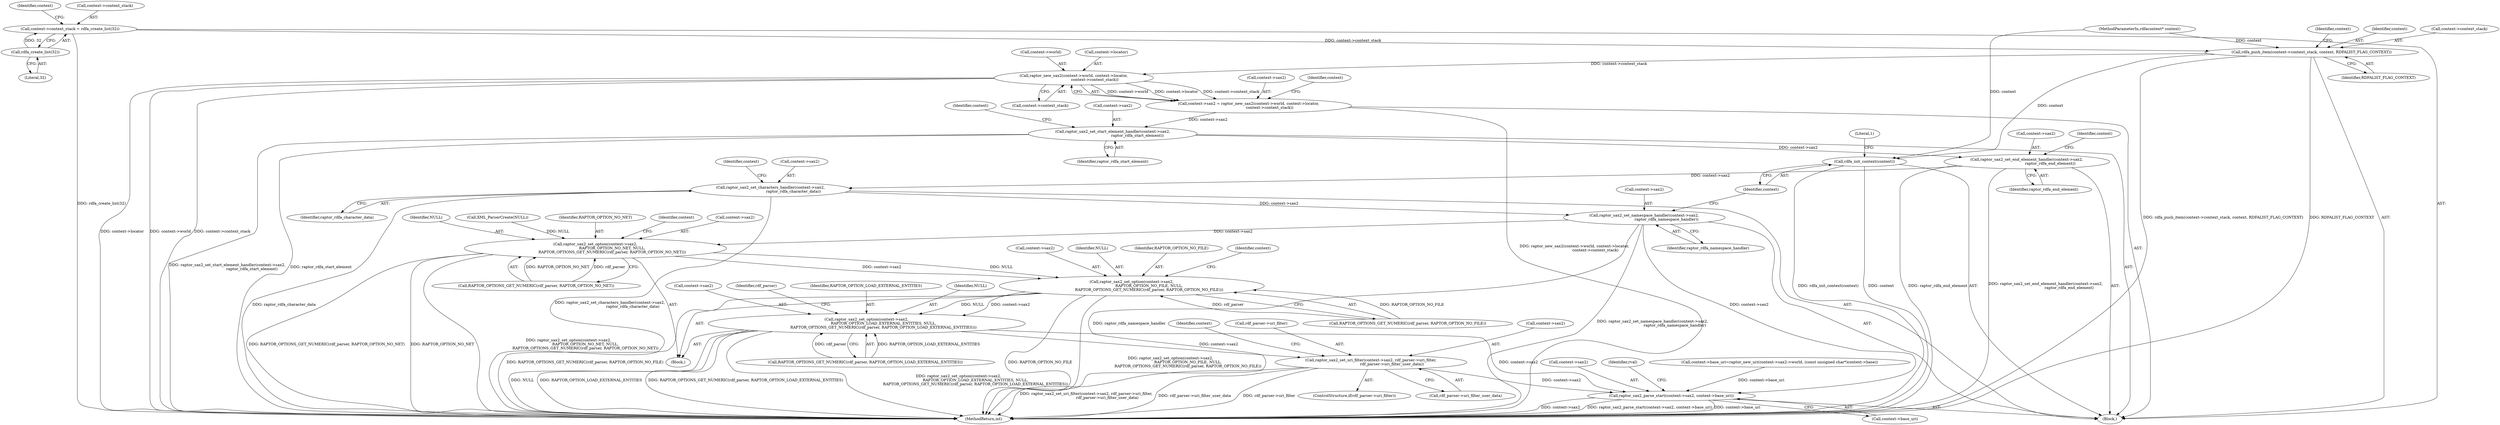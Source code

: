 digraph "0_raptor_a676f235309a59d4aa78eeffd2574ae5d341fcb0@API" {
"1000145" [label="(Call,context->context_stack = rdfa_create_list(32))"];
"1000149" [label="(Call,rdfa_create_list(32))"];
"1000151" [label="(Call,rdfa_push_item(context->context_stack, context, RDFALIST_FLAG_CONTEXT))"];
"1000161" [label="(Call,raptor_new_sax2(context->world, context->locator,\n                                   context->context_stack))"];
"1000157" [label="(Call,context->sax2 = raptor_new_sax2(context->world, context->locator,\n                                   context->context_stack))"];
"1000171" [label="(Call,raptor_sax2_set_start_element_handler(context->sax2,\n                                         raptor_rdfa_start_element))"];
"1000176" [label="(Call,raptor_sax2_set_end_element_handler(context->sax2,\n                                       raptor_rdfa_end_element))"];
"1000181" [label="(Call,raptor_sax2_set_characters_handler(context->sax2,\n                                      raptor_rdfa_character_data))"];
"1000186" [label="(Call,raptor_sax2_set_namespace_handler(context->sax2,\n                                     raptor_rdfa_namespace_handler))"];
"1000204" [label="(Call,raptor_sax2_set_option(context->sax2,\n                            RAPTOR_OPTION_NO_NET, NULL,\n                            RAPTOR_OPTIONS_GET_NUMERIC(rdf_parser, RAPTOR_OPTION_NO_NET)))"];
"1000213" [label="(Call,raptor_sax2_set_option(context->sax2,\n                             RAPTOR_OPTION_NO_FILE, NULL,\n                             RAPTOR_OPTIONS_GET_NUMERIC(rdf_parser, RAPTOR_OPTION_NO_FILE)))"];
"1000222" [label="(Call,raptor_sax2_set_option(context->sax2,\n                            RAPTOR_OPTION_LOAD_EXTERNAL_ENTITIES, NULL,\n                            RAPTOR_OPTIONS_GET_NUMERIC(rdf_parser, RAPTOR_OPTION_LOAD_EXTERNAL_ENTITIES)))"];
"1000235" [label="(Call,raptor_sax2_set_uri_filter(context->sax2, rdf_parser->uri_filter,\n                                   rdf_parser->uri_filter_user_data))"];
"1000260" [label="(Call,raptor_sax2_parse_start(context->sax2, context->base_uri))"];
"1000191" [label="(Call,rdfa_init_context(context))"];
"1000159" [label="(Identifier,context)"];
"1000182" [label="(Call,context->sax2)"];
"1000208" [label="(Identifier,RAPTOR_OPTION_NO_NET)"];
"1000177" [label="(Call,context->sax2)"];
"1000158" [label="(Call,context->sax2)"];
"1000162" [label="(Call,context->world)"];
"1000227" [label="(Identifier,NULL)"];
"1000178" [label="(Identifier,context)"];
"1000223" [label="(Call,context->sax2)"];
"1000269" [label="(MethodReturn,int)"];
"1000153" [label="(Identifier,context)"];
"1000186" [label="(Call,raptor_sax2_set_namespace_handler(context->sax2,\n                                     raptor_rdfa_namespace_handler))"];
"1000210" [label="(Call,RAPTOR_OPTIONS_GET_NUMERIC(rdf_parser, RAPTOR_OPTION_NO_NET))"];
"1000151" [label="(Call,rdfa_push_item(context->context_stack, context, RDFALIST_FLAG_CONTEXT))"];
"1000181" [label="(Call,raptor_sax2_set_characters_handler(context->sax2,\n                                      raptor_rdfa_character_data))"];
"1000224" [label="(Identifier,context)"];
"1000247" [label="(Identifier,context)"];
"1000214" [label="(Call,context->sax2)"];
"1000194" [label="(Literal,1)"];
"1000172" [label="(Call,context->sax2)"];
"1000261" [label="(Call,context->sax2)"];
"1000233" [label="(Identifier,rdf_parser)"];
"1000175" [label="(Identifier,raptor_rdfa_start_element)"];
"1000213" [label="(Call,raptor_sax2_set_option(context->sax2,\n                             RAPTOR_OPTION_NO_FILE, NULL,\n                             RAPTOR_OPTIONS_GET_NUMERIC(rdf_parser, RAPTOR_OPTION_NO_FILE)))"];
"1000235" [label="(Call,raptor_sax2_set_uri_filter(context->sax2, rdf_parser->uri_filter,\n                                   rdf_parser->uri_filter_user_data))"];
"1000218" [label="(Identifier,NULL)"];
"1000228" [label="(Call,RAPTOR_OPTIONS_GET_NUMERIC(rdf_parser, RAPTOR_OPTION_LOAD_EXTERNAL_ENTITIES))"];
"1000239" [label="(Call,rdf_parser->uri_filter)"];
"1000187" [label="(Call,context->sax2)"];
"1000215" [label="(Identifier,context)"];
"1000191" [label="(Call,rdfa_init_context(context))"];
"1000219" [label="(Call,RAPTOR_OPTIONS_GET_NUMERIC(rdf_parser, RAPTOR_OPTION_NO_FILE))"];
"1000102" [label="(MethodParameterIn,rdfacontext* context)"];
"1000222" [label="(Call,raptor_sax2_set_option(context->sax2,\n                            RAPTOR_OPTION_LOAD_EXTERNAL_ENTITIES, NULL,\n                            RAPTOR_OPTIONS_GET_NUMERIC(rdf_parser, RAPTOR_OPTION_LOAD_EXTERNAL_ENTITIES)))"];
"1000231" [label="(ControlStructure,if(rdf_parser->uri_filter))"];
"1000236" [label="(Call,context->sax2)"];
"1000161" [label="(Call,raptor_new_sax2(context->world, context->locator,\n                                   context->context_stack))"];
"1000190" [label="(Identifier,raptor_rdfa_namespace_handler)"];
"1000155" [label="(Identifier,context)"];
"1000152" [label="(Call,context->context_stack)"];
"1000157" [label="(Call,context->sax2 = raptor_new_sax2(context->world, context->locator,\n                                   context->context_stack))"];
"1000260" [label="(Call,raptor_sax2_parse_start(context->sax2, context->base_uri))"];
"1000176" [label="(Call,raptor_sax2_set_end_element_handler(context->sax2,\n                                       raptor_rdfa_end_element))"];
"1000204" [label="(Call,raptor_sax2_set_option(context->sax2,\n                            RAPTOR_OPTION_NO_NET, NULL,\n                            RAPTOR_OPTIONS_GET_NUMERIC(rdf_parser, RAPTOR_OPTION_NO_NET)))"];
"1000149" [label="(Call,rdfa_create_list(32))"];
"1000145" [label="(Call,context->context_stack = rdfa_create_list(32))"];
"1000156" [label="(Identifier,RDFALIST_FLAG_CONTEXT)"];
"1000165" [label="(Call,context->locator)"];
"1000188" [label="(Identifier,context)"];
"1000192" [label="(Identifier,context)"];
"1000217" [label="(Identifier,RAPTOR_OPTION_NO_FILE)"];
"1000268" [label="(Identifier,rval)"];
"1000183" [label="(Identifier,context)"];
"1000264" [label="(Call,context->base_uri)"];
"1000245" [label="(Call,context->base_uri=raptor_new_uri(context->sax2->world, (const unsigned char*)context->base))"];
"1000103" [label="(Block,)"];
"1000180" [label="(Identifier,raptor_rdfa_end_element)"];
"1000226" [label="(Identifier,RAPTOR_OPTION_LOAD_EXTERNAL_ENTITIES)"];
"1000150" [label="(Literal,32)"];
"1000205" [label="(Call,context->sax2)"];
"1000242" [label="(Call,rdf_parser->uri_filter_user_data)"];
"1000146" [label="(Call,context->context_stack)"];
"1000195" [label="(Block,)"];
"1000168" [label="(Call,context->context_stack)"];
"1000185" [label="(Identifier,raptor_rdfa_character_data)"];
"1000173" [label="(Identifier,context)"];
"1000209" [label="(Identifier,NULL)"];
"1000138" [label="(Call,XML_ParserCreate(NULL))"];
"1000171" [label="(Call,raptor_sax2_set_start_element_handler(context->sax2,\n                                         raptor_rdfa_start_element))"];
"1000145" -> "1000103"  [label="AST: "];
"1000145" -> "1000149"  [label="CFG: "];
"1000146" -> "1000145"  [label="AST: "];
"1000149" -> "1000145"  [label="AST: "];
"1000153" -> "1000145"  [label="CFG: "];
"1000145" -> "1000269"  [label="DDG: rdfa_create_list(32)"];
"1000149" -> "1000145"  [label="DDG: 32"];
"1000145" -> "1000151"  [label="DDG: context->context_stack"];
"1000149" -> "1000150"  [label="CFG: "];
"1000150" -> "1000149"  [label="AST: "];
"1000151" -> "1000103"  [label="AST: "];
"1000151" -> "1000156"  [label="CFG: "];
"1000152" -> "1000151"  [label="AST: "];
"1000155" -> "1000151"  [label="AST: "];
"1000156" -> "1000151"  [label="AST: "];
"1000159" -> "1000151"  [label="CFG: "];
"1000151" -> "1000269"  [label="DDG: rdfa_push_item(context->context_stack, context, RDFALIST_FLAG_CONTEXT)"];
"1000151" -> "1000269"  [label="DDG: RDFALIST_FLAG_CONTEXT"];
"1000102" -> "1000151"  [label="DDG: context"];
"1000151" -> "1000161"  [label="DDG: context->context_stack"];
"1000151" -> "1000191"  [label="DDG: context"];
"1000161" -> "1000157"  [label="AST: "];
"1000161" -> "1000168"  [label="CFG: "];
"1000162" -> "1000161"  [label="AST: "];
"1000165" -> "1000161"  [label="AST: "];
"1000168" -> "1000161"  [label="AST: "];
"1000157" -> "1000161"  [label="CFG: "];
"1000161" -> "1000269"  [label="DDG: context->world"];
"1000161" -> "1000269"  [label="DDG: context->context_stack"];
"1000161" -> "1000269"  [label="DDG: context->locator"];
"1000161" -> "1000157"  [label="DDG: context->world"];
"1000161" -> "1000157"  [label="DDG: context->locator"];
"1000161" -> "1000157"  [label="DDG: context->context_stack"];
"1000157" -> "1000103"  [label="AST: "];
"1000158" -> "1000157"  [label="AST: "];
"1000173" -> "1000157"  [label="CFG: "];
"1000157" -> "1000269"  [label="DDG: raptor_new_sax2(context->world, context->locator,\n                                   context->context_stack)"];
"1000157" -> "1000171"  [label="DDG: context->sax2"];
"1000171" -> "1000103"  [label="AST: "];
"1000171" -> "1000175"  [label="CFG: "];
"1000172" -> "1000171"  [label="AST: "];
"1000175" -> "1000171"  [label="AST: "];
"1000178" -> "1000171"  [label="CFG: "];
"1000171" -> "1000269"  [label="DDG: raptor_sax2_set_start_element_handler(context->sax2,\n                                         raptor_rdfa_start_element)"];
"1000171" -> "1000269"  [label="DDG: raptor_rdfa_start_element"];
"1000171" -> "1000176"  [label="DDG: context->sax2"];
"1000176" -> "1000103"  [label="AST: "];
"1000176" -> "1000180"  [label="CFG: "];
"1000177" -> "1000176"  [label="AST: "];
"1000180" -> "1000176"  [label="AST: "];
"1000183" -> "1000176"  [label="CFG: "];
"1000176" -> "1000269"  [label="DDG: raptor_rdfa_end_element"];
"1000176" -> "1000269"  [label="DDG: raptor_sax2_set_end_element_handler(context->sax2,\n                                       raptor_rdfa_end_element)"];
"1000176" -> "1000181"  [label="DDG: context->sax2"];
"1000181" -> "1000103"  [label="AST: "];
"1000181" -> "1000185"  [label="CFG: "];
"1000182" -> "1000181"  [label="AST: "];
"1000185" -> "1000181"  [label="AST: "];
"1000188" -> "1000181"  [label="CFG: "];
"1000181" -> "1000269"  [label="DDG: raptor_rdfa_character_data"];
"1000181" -> "1000269"  [label="DDG: raptor_sax2_set_characters_handler(context->sax2,\n                                      raptor_rdfa_character_data)"];
"1000181" -> "1000186"  [label="DDG: context->sax2"];
"1000186" -> "1000103"  [label="AST: "];
"1000186" -> "1000190"  [label="CFG: "];
"1000187" -> "1000186"  [label="AST: "];
"1000190" -> "1000186"  [label="AST: "];
"1000192" -> "1000186"  [label="CFG: "];
"1000186" -> "1000269"  [label="DDG: raptor_sax2_set_namespace_handler(context->sax2,\n                                     raptor_rdfa_namespace_handler)"];
"1000186" -> "1000269"  [label="DDG: raptor_rdfa_namespace_handler"];
"1000186" -> "1000204"  [label="DDG: context->sax2"];
"1000186" -> "1000260"  [label="DDG: context->sax2"];
"1000204" -> "1000195"  [label="AST: "];
"1000204" -> "1000210"  [label="CFG: "];
"1000205" -> "1000204"  [label="AST: "];
"1000208" -> "1000204"  [label="AST: "];
"1000209" -> "1000204"  [label="AST: "];
"1000210" -> "1000204"  [label="AST: "];
"1000215" -> "1000204"  [label="CFG: "];
"1000204" -> "1000269"  [label="DDG: RAPTOR_OPTIONS_GET_NUMERIC(rdf_parser, RAPTOR_OPTION_NO_NET)"];
"1000204" -> "1000269"  [label="DDG: RAPTOR_OPTION_NO_NET"];
"1000204" -> "1000269"  [label="DDG: raptor_sax2_set_option(context->sax2,\n                            RAPTOR_OPTION_NO_NET, NULL,\n                            RAPTOR_OPTIONS_GET_NUMERIC(rdf_parser, RAPTOR_OPTION_NO_NET))"];
"1000210" -> "1000204"  [label="DDG: RAPTOR_OPTION_NO_NET"];
"1000210" -> "1000204"  [label="DDG: rdf_parser"];
"1000138" -> "1000204"  [label="DDG: NULL"];
"1000204" -> "1000213"  [label="DDG: context->sax2"];
"1000204" -> "1000213"  [label="DDG: NULL"];
"1000213" -> "1000195"  [label="AST: "];
"1000213" -> "1000219"  [label="CFG: "];
"1000214" -> "1000213"  [label="AST: "];
"1000217" -> "1000213"  [label="AST: "];
"1000218" -> "1000213"  [label="AST: "];
"1000219" -> "1000213"  [label="AST: "];
"1000224" -> "1000213"  [label="CFG: "];
"1000213" -> "1000269"  [label="DDG: RAPTOR_OPTIONS_GET_NUMERIC(rdf_parser, RAPTOR_OPTION_NO_FILE)"];
"1000213" -> "1000269"  [label="DDG: RAPTOR_OPTION_NO_FILE"];
"1000213" -> "1000269"  [label="DDG: raptor_sax2_set_option(context->sax2,\n                             RAPTOR_OPTION_NO_FILE, NULL,\n                             RAPTOR_OPTIONS_GET_NUMERIC(rdf_parser, RAPTOR_OPTION_NO_FILE))"];
"1000219" -> "1000213"  [label="DDG: RAPTOR_OPTION_NO_FILE"];
"1000219" -> "1000213"  [label="DDG: rdf_parser"];
"1000213" -> "1000222"  [label="DDG: context->sax2"];
"1000213" -> "1000222"  [label="DDG: NULL"];
"1000222" -> "1000195"  [label="AST: "];
"1000222" -> "1000228"  [label="CFG: "];
"1000223" -> "1000222"  [label="AST: "];
"1000226" -> "1000222"  [label="AST: "];
"1000227" -> "1000222"  [label="AST: "];
"1000228" -> "1000222"  [label="AST: "];
"1000233" -> "1000222"  [label="CFG: "];
"1000222" -> "1000269"  [label="DDG: NULL"];
"1000222" -> "1000269"  [label="DDG: RAPTOR_OPTION_LOAD_EXTERNAL_ENTITIES"];
"1000222" -> "1000269"  [label="DDG: RAPTOR_OPTIONS_GET_NUMERIC(rdf_parser, RAPTOR_OPTION_LOAD_EXTERNAL_ENTITIES)"];
"1000222" -> "1000269"  [label="DDG: raptor_sax2_set_option(context->sax2,\n                            RAPTOR_OPTION_LOAD_EXTERNAL_ENTITIES, NULL,\n                            RAPTOR_OPTIONS_GET_NUMERIC(rdf_parser, RAPTOR_OPTION_LOAD_EXTERNAL_ENTITIES))"];
"1000228" -> "1000222"  [label="DDG: RAPTOR_OPTION_LOAD_EXTERNAL_ENTITIES"];
"1000228" -> "1000222"  [label="DDG: rdf_parser"];
"1000222" -> "1000235"  [label="DDG: context->sax2"];
"1000222" -> "1000260"  [label="DDG: context->sax2"];
"1000235" -> "1000231"  [label="AST: "];
"1000235" -> "1000242"  [label="CFG: "];
"1000236" -> "1000235"  [label="AST: "];
"1000239" -> "1000235"  [label="AST: "];
"1000242" -> "1000235"  [label="AST: "];
"1000247" -> "1000235"  [label="CFG: "];
"1000235" -> "1000269"  [label="DDG: rdf_parser->uri_filter"];
"1000235" -> "1000269"  [label="DDG: raptor_sax2_set_uri_filter(context->sax2, rdf_parser->uri_filter,\n                                   rdf_parser->uri_filter_user_data)"];
"1000235" -> "1000269"  [label="DDG: rdf_parser->uri_filter_user_data"];
"1000235" -> "1000260"  [label="DDG: context->sax2"];
"1000260" -> "1000103"  [label="AST: "];
"1000260" -> "1000264"  [label="CFG: "];
"1000261" -> "1000260"  [label="AST: "];
"1000264" -> "1000260"  [label="AST: "];
"1000268" -> "1000260"  [label="CFG: "];
"1000260" -> "1000269"  [label="DDG: raptor_sax2_parse_start(context->sax2, context->base_uri)"];
"1000260" -> "1000269"  [label="DDG: context->base_uri"];
"1000260" -> "1000269"  [label="DDG: context->sax2"];
"1000245" -> "1000260"  [label="DDG: context->base_uri"];
"1000191" -> "1000103"  [label="AST: "];
"1000191" -> "1000192"  [label="CFG: "];
"1000192" -> "1000191"  [label="AST: "];
"1000194" -> "1000191"  [label="CFG: "];
"1000191" -> "1000269"  [label="DDG: rdfa_init_context(context)"];
"1000191" -> "1000269"  [label="DDG: context"];
"1000102" -> "1000191"  [label="DDG: context"];
}
